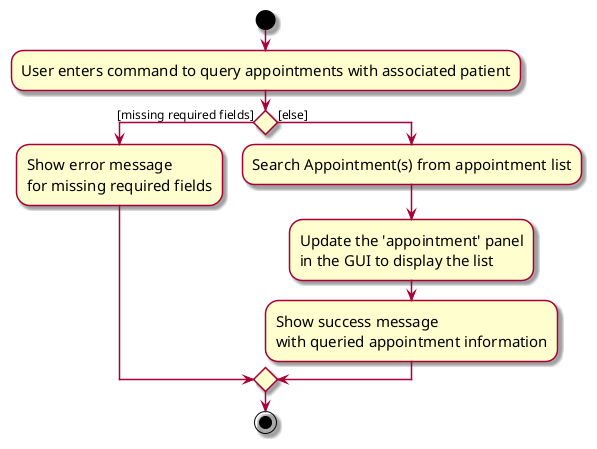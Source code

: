 @startuml
skin rose
skinparam ActivityFontSize 15
skinparam ArrowFontSize 12

start
:User enters command to query appointments with associated patient;


if () then ([missing required fields])
    :Show error message\nfor missing required fields;
else ([else])
    :Search Appointment(s) from appointment list;
    :Update the 'appointment' panel\nin the GUI to display the list;
    :Show success message\nwith queried appointment information;
endif


stop
@enduml
